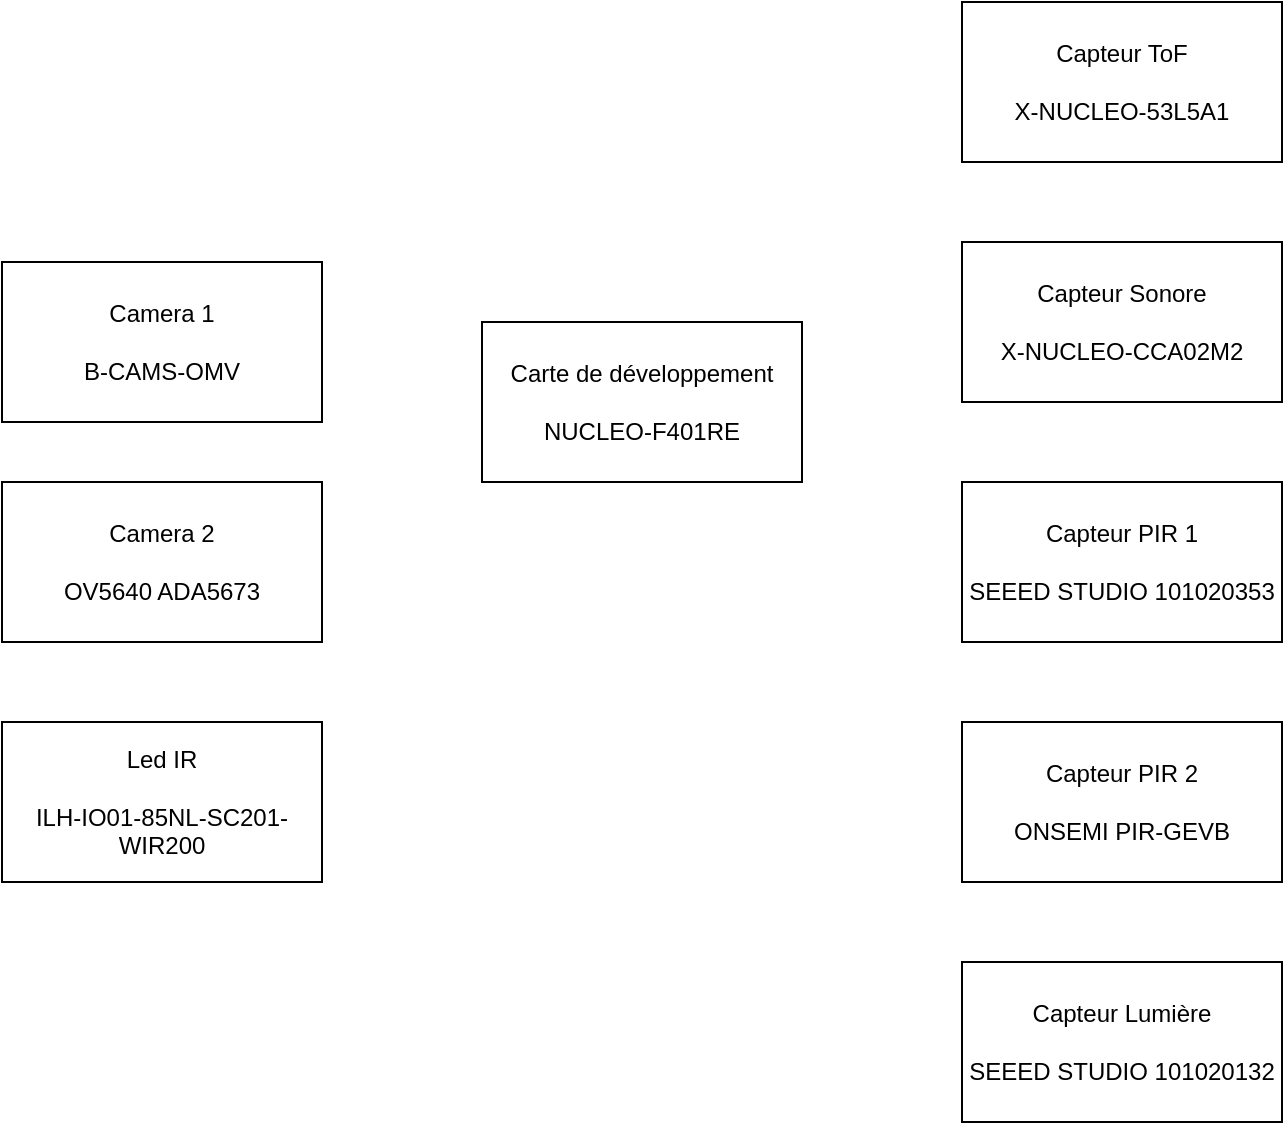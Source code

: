 <mxfile>
    <diagram id="xL_BWmeiPKbXJHwfIOVd" name="Page-1">
        <mxGraphModel dx="1775" dy="1094" grid="1" gridSize="10" guides="1" tooltips="1" connect="1" arrows="1" fold="1" page="1" pageScale="1" pageWidth="827" pageHeight="1169" math="0" shadow="0">
            <root>
                <mxCell id="0"/>
                <mxCell id="1" parent="0"/>
                <mxCell id="2" value="Carte de développement&lt;br&gt;&lt;br&gt;NUCLEO-F401RE" style="rounded=0;whiteSpace=wrap;html=1;" vertex="1" parent="1">
                    <mxGeometry x="40" y="240" width="160" height="80" as="geometry"/>
                </mxCell>
                <mxCell id="3" value="Capteur ToF&lt;br&gt;&lt;br&gt;X-NUCLEO-53L5A1" style="rounded=0;whiteSpace=wrap;html=1;" vertex="1" parent="1">
                    <mxGeometry x="280" y="80" width="160" height="80" as="geometry"/>
                </mxCell>
                <mxCell id="4" value="Capteur Sonore&lt;br&gt;&lt;br&gt;X-NUCLEO-CCA02M2" style="rounded=0;whiteSpace=wrap;html=1;" vertex="1" parent="1">
                    <mxGeometry x="280" y="200" width="160" height="80" as="geometry"/>
                </mxCell>
                <mxCell id="5" value="Capteur PIR 1&lt;br&gt;&lt;br&gt;SEEED STUDIO 101020353" style="rounded=0;whiteSpace=wrap;html=1;" vertex="1" parent="1">
                    <mxGeometry x="280" y="320" width="160" height="80" as="geometry"/>
                </mxCell>
                <mxCell id="6" value="Capteur PIR 2&lt;br&gt;&lt;br&gt;ONSEMI PIR-GEVB" style="rounded=0;whiteSpace=wrap;html=1;" vertex="1" parent="1">
                    <mxGeometry x="280" y="440" width="160" height="80" as="geometry"/>
                </mxCell>
                <mxCell id="7" value="Capteur Lumière&lt;br&gt;&lt;br&gt;SEEED STUDIO 101020132" style="rounded=0;whiteSpace=wrap;html=1;" vertex="1" parent="1">
                    <mxGeometry x="280" y="560" width="160" height="80" as="geometry"/>
                </mxCell>
                <mxCell id="9" value="Camera 1&lt;br&gt;&lt;br&gt;B-CAMS-OMV" style="rounded=0;whiteSpace=wrap;html=1;" vertex="1" parent="1">
                    <mxGeometry x="-200" y="210" width="160" height="80" as="geometry"/>
                </mxCell>
                <mxCell id="10" value="Camera 2&lt;br&gt;&lt;br&gt;OV5640 ADA5673" style="rounded=0;whiteSpace=wrap;html=1;" vertex="1" parent="1">
                    <mxGeometry x="-200" y="320" width="160" height="80" as="geometry"/>
                </mxCell>
                <mxCell id="11" value="Led IR&lt;br&gt;&lt;br&gt;ILH-IO01-85NL-SC201-WIR200" style="rounded=0;whiteSpace=wrap;html=1;" vertex="1" parent="1">
                    <mxGeometry x="-200" y="440" width="160" height="80" as="geometry"/>
                </mxCell>
            </root>
        </mxGraphModel>
    </diagram>
</mxfile>